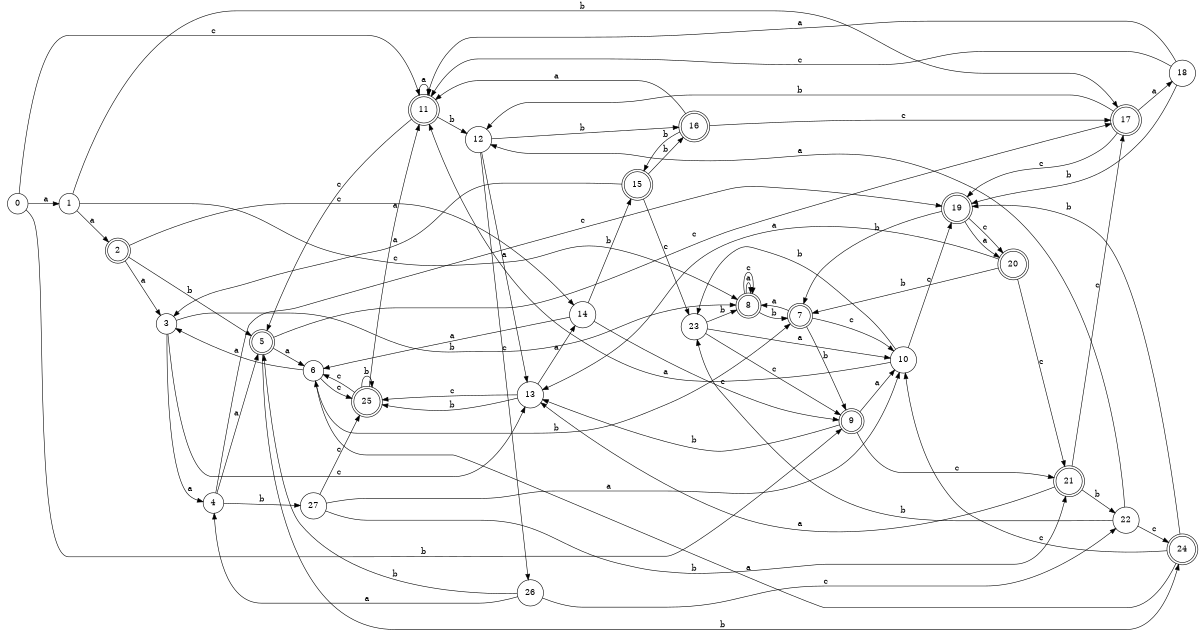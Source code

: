 digraph n23_7 {
__start0 [label="" shape="none"];

rankdir=LR;
size="8,5";

s0 [style="filled", color="black", fillcolor="white" shape="circle", label="0"];
s1 [style="filled", color="black", fillcolor="white" shape="circle", label="1"];
s2 [style="rounded,filled", color="black", fillcolor="white" shape="doublecircle", label="2"];
s3 [style="filled", color="black", fillcolor="white" shape="circle", label="3"];
s4 [style="filled", color="black", fillcolor="white" shape="circle", label="4"];
s5 [style="rounded,filled", color="black", fillcolor="white" shape="doublecircle", label="5"];
s6 [style="filled", color="black", fillcolor="white" shape="circle", label="6"];
s7 [style="rounded,filled", color="black", fillcolor="white" shape="doublecircle", label="7"];
s8 [style="rounded,filled", color="black", fillcolor="white" shape="doublecircle", label="8"];
s9 [style="rounded,filled", color="black", fillcolor="white" shape="doublecircle", label="9"];
s10 [style="filled", color="black", fillcolor="white" shape="circle", label="10"];
s11 [style="rounded,filled", color="black", fillcolor="white" shape="doublecircle", label="11"];
s12 [style="filled", color="black", fillcolor="white" shape="circle", label="12"];
s13 [style="filled", color="black", fillcolor="white" shape="circle", label="13"];
s14 [style="filled", color="black", fillcolor="white" shape="circle", label="14"];
s15 [style="rounded,filled", color="black", fillcolor="white" shape="doublecircle", label="15"];
s16 [style="rounded,filled", color="black", fillcolor="white" shape="doublecircle", label="16"];
s17 [style="rounded,filled", color="black", fillcolor="white" shape="doublecircle", label="17"];
s18 [style="filled", color="black", fillcolor="white" shape="circle", label="18"];
s19 [style="rounded,filled", color="black", fillcolor="white" shape="doublecircle", label="19"];
s20 [style="rounded,filled", color="black", fillcolor="white" shape="doublecircle", label="20"];
s21 [style="rounded,filled", color="black", fillcolor="white" shape="doublecircle", label="21"];
s22 [style="filled", color="black", fillcolor="white" shape="circle", label="22"];
s23 [style="filled", color="black", fillcolor="white" shape="circle", label="23"];
s24 [style="rounded,filled", color="black", fillcolor="white" shape="doublecircle", label="24"];
s25 [style="rounded,filled", color="black", fillcolor="white" shape="doublecircle", label="25"];
s26 [style="filled", color="black", fillcolor="white" shape="circle", label="26"];
s27 [style="filled", color="black", fillcolor="white" shape="circle", label="27"];
s0 -> s1 [label="a"];
s0 -> s9 [label="b"];
s0 -> s11 [label="c"];
s1 -> s2 [label="a"];
s1 -> s17 [label="b"];
s1 -> s8 [label="c"];
s2 -> s3 [label="a"];
s2 -> s5 [label="b"];
s2 -> s14 [label="c"];
s3 -> s4 [label="a"];
s3 -> s8 [label="b"];
s3 -> s13 [label="c"];
s4 -> s5 [label="a"];
s4 -> s27 [label="b"];
s4 -> s19 [label="c"];
s5 -> s6 [label="a"];
s5 -> s24 [label="b"];
s5 -> s17 [label="c"];
s6 -> s3 [label="a"];
s6 -> s7 [label="b"];
s6 -> s25 [label="c"];
s7 -> s8 [label="a"];
s7 -> s9 [label="b"];
s7 -> s10 [label="c"];
s8 -> s8 [label="a"];
s8 -> s7 [label="b"];
s8 -> s8 [label="c"];
s9 -> s10 [label="a"];
s9 -> s13 [label="b"];
s9 -> s21 [label="c"];
s10 -> s11 [label="a"];
s10 -> s23 [label="b"];
s10 -> s19 [label="c"];
s11 -> s11 [label="a"];
s11 -> s12 [label="b"];
s11 -> s5 [label="c"];
s12 -> s13 [label="a"];
s12 -> s16 [label="b"];
s12 -> s26 [label="c"];
s13 -> s14 [label="a"];
s13 -> s25 [label="b"];
s13 -> s25 [label="c"];
s14 -> s6 [label="a"];
s14 -> s15 [label="b"];
s14 -> s9 [label="c"];
s15 -> s3 [label="a"];
s15 -> s16 [label="b"];
s15 -> s23 [label="c"];
s16 -> s11 [label="a"];
s16 -> s15 [label="b"];
s16 -> s17 [label="c"];
s17 -> s18 [label="a"];
s17 -> s12 [label="b"];
s17 -> s19 [label="c"];
s18 -> s11 [label="a"];
s18 -> s19 [label="b"];
s18 -> s11 [label="c"];
s19 -> s20 [label="a"];
s19 -> s7 [label="b"];
s19 -> s20 [label="c"];
s20 -> s13 [label="a"];
s20 -> s7 [label="b"];
s20 -> s21 [label="c"];
s21 -> s13 [label="a"];
s21 -> s22 [label="b"];
s21 -> s17 [label="c"];
s22 -> s12 [label="a"];
s22 -> s23 [label="b"];
s22 -> s24 [label="c"];
s23 -> s10 [label="a"];
s23 -> s8 [label="b"];
s23 -> s9 [label="c"];
s24 -> s6 [label="a"];
s24 -> s19 [label="b"];
s24 -> s10 [label="c"];
s25 -> s11 [label="a"];
s25 -> s25 [label="b"];
s25 -> s6 [label="c"];
s26 -> s4 [label="a"];
s26 -> s5 [label="b"];
s26 -> s22 [label="c"];
s27 -> s10 [label="a"];
s27 -> s21 [label="b"];
s27 -> s25 [label="c"];

}